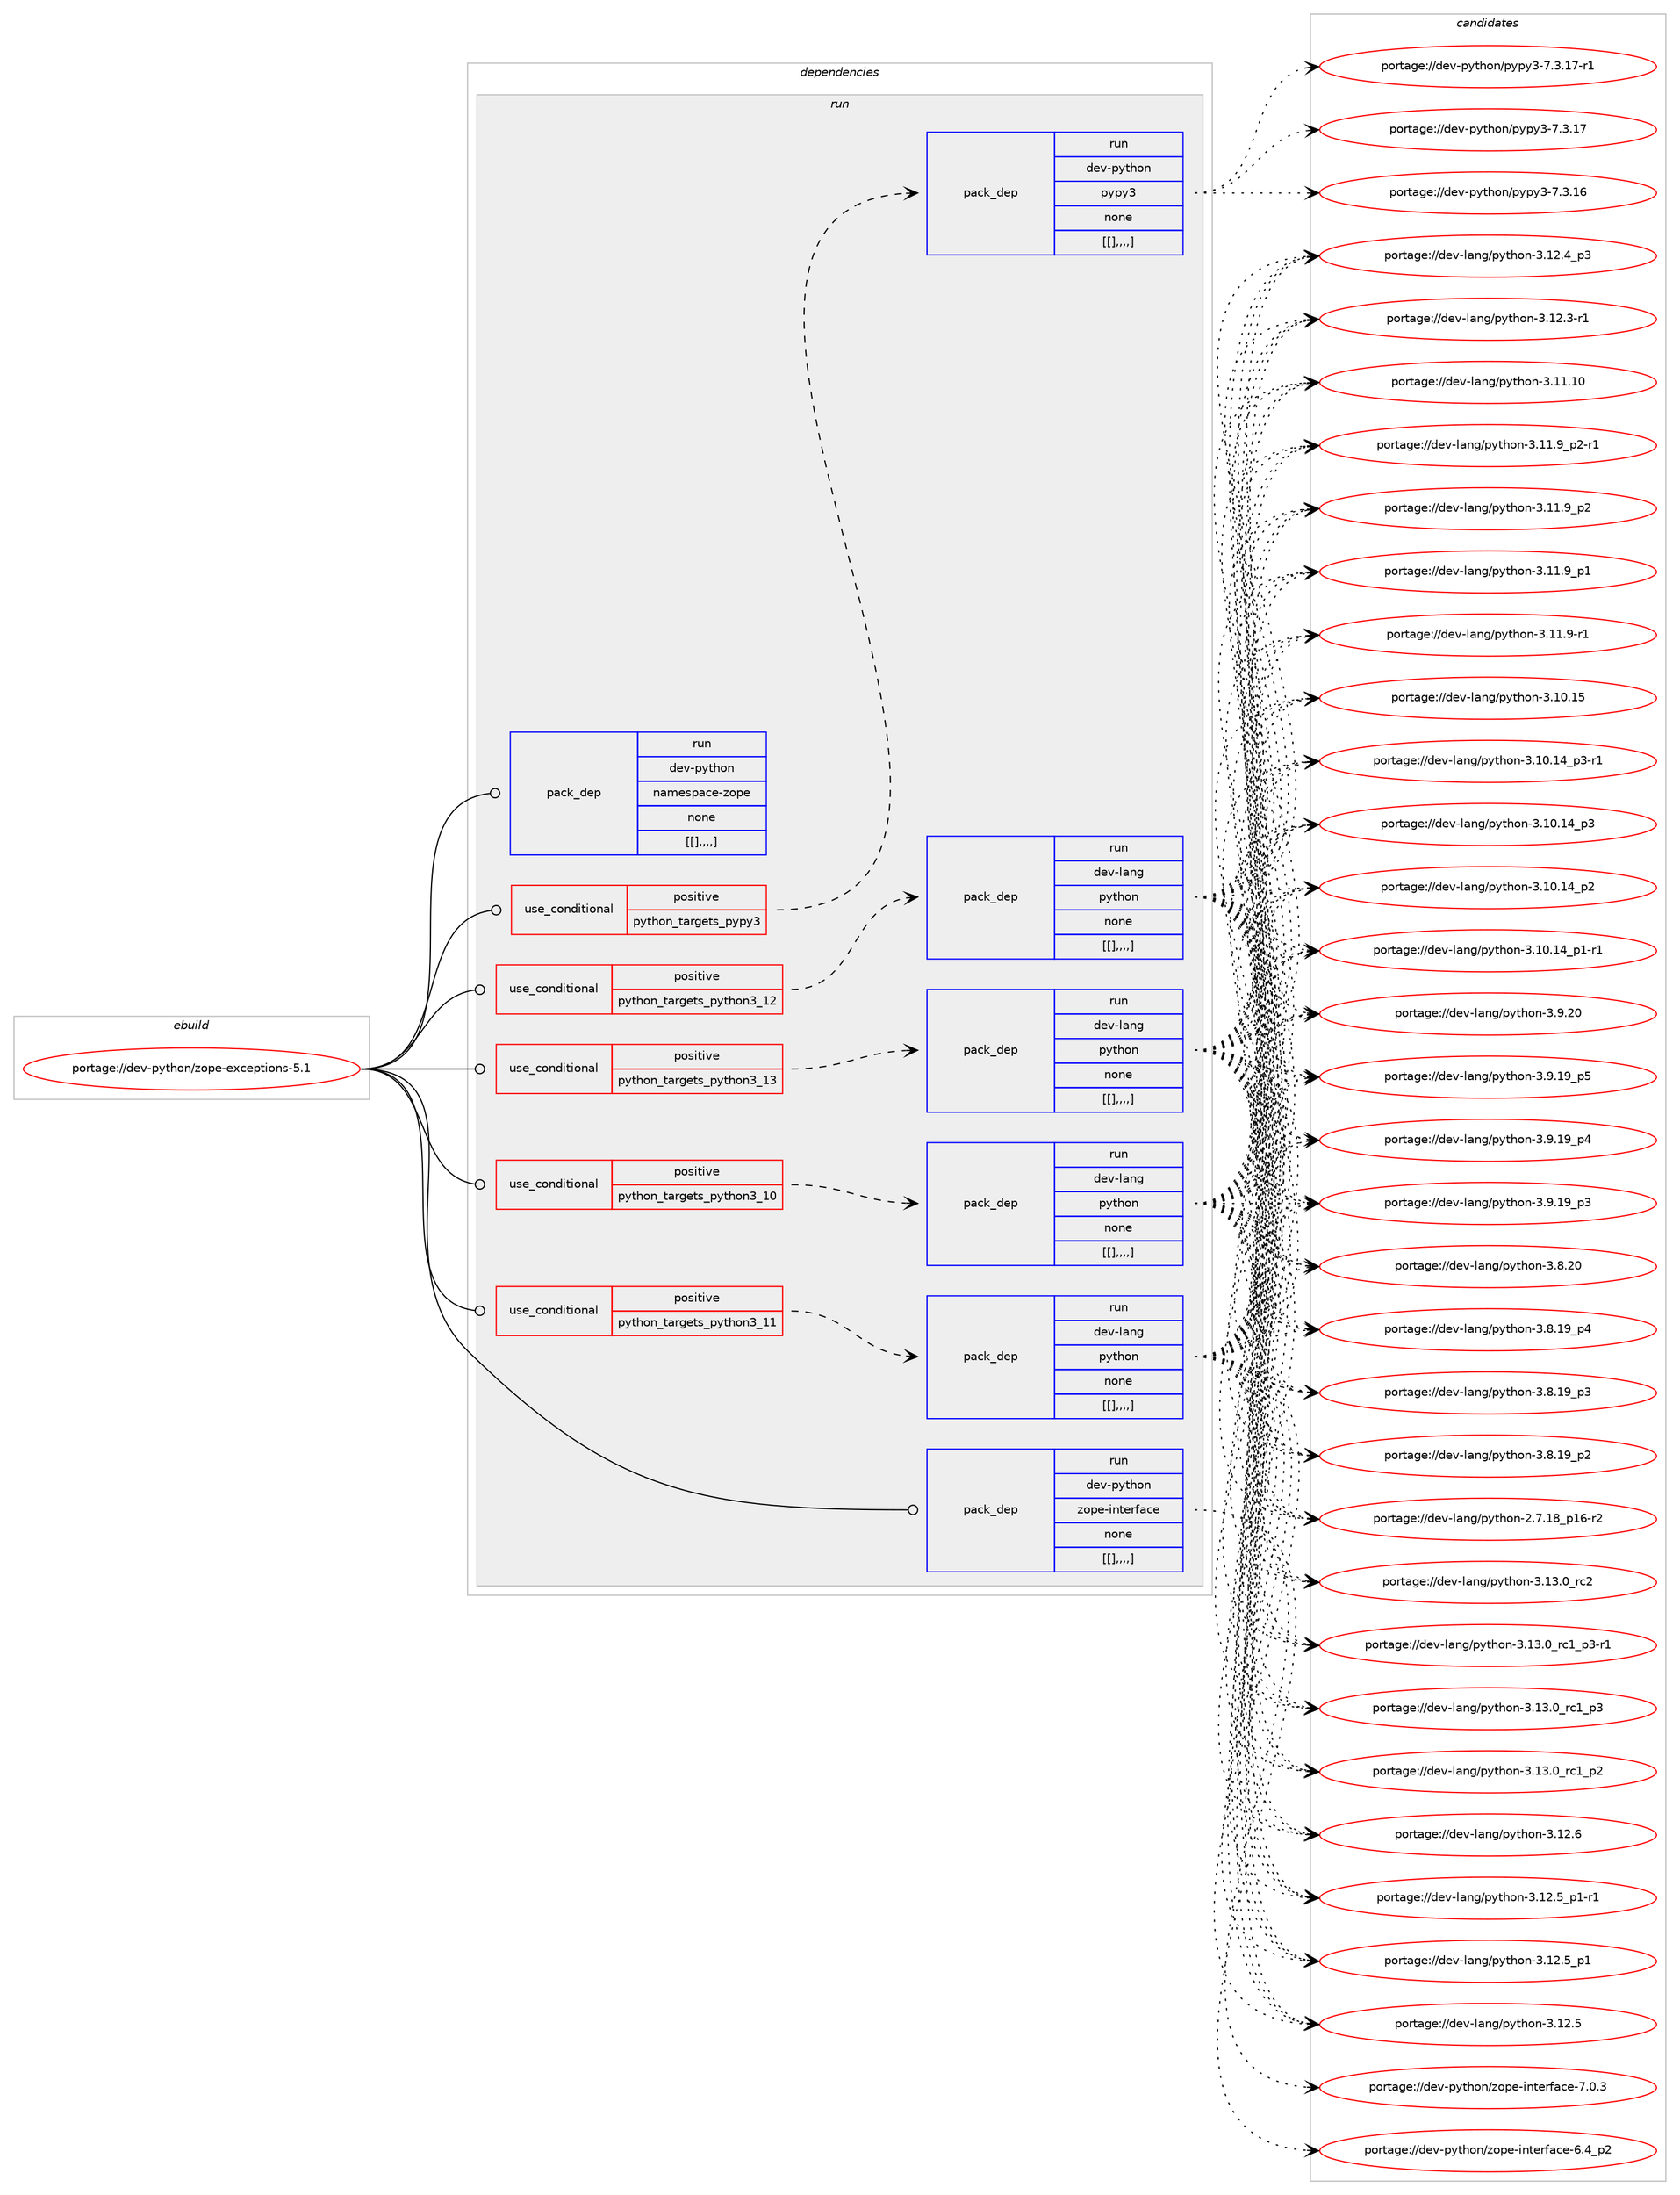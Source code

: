 digraph prolog {

# *************
# Graph options
# *************

newrank=true;
concentrate=true;
compound=true;
graph [rankdir=LR,fontname=Helvetica,fontsize=10,ranksep=1.5];#, ranksep=2.5, nodesep=0.2];
edge  [arrowhead=vee];
node  [fontname=Helvetica,fontsize=10];

# **********
# The ebuild
# **********

subgraph cluster_leftcol {
color=gray;
label=<<i>ebuild</i>>;
id [label="portage://dev-python/zope-exceptions-5.1", color=red, width=4, href="../dev-python/zope-exceptions-5.1.svg"];
}

# ****************
# The dependencies
# ****************

subgraph cluster_midcol {
color=gray;
label=<<i>dependencies</i>>;
subgraph cluster_compile {
fillcolor="#eeeeee";
style=filled;
label=<<i>compile</i>>;
}
subgraph cluster_compileandrun {
fillcolor="#eeeeee";
style=filled;
label=<<i>compile and run</i>>;
}
subgraph cluster_run {
fillcolor="#eeeeee";
style=filled;
label=<<i>run</i>>;
subgraph cond42623 {
dependency170533 [label=<<TABLE BORDER="0" CELLBORDER="1" CELLSPACING="0" CELLPADDING="4"><TR><TD ROWSPAN="3" CELLPADDING="10">use_conditional</TD></TR><TR><TD>positive</TD></TR><TR><TD>python_targets_pypy3</TD></TR></TABLE>>, shape=none, color=red];
subgraph pack126644 {
dependency170534 [label=<<TABLE BORDER="0" CELLBORDER="1" CELLSPACING="0" CELLPADDING="4" WIDTH="220"><TR><TD ROWSPAN="6" CELLPADDING="30">pack_dep</TD></TR><TR><TD WIDTH="110">run</TD></TR><TR><TD>dev-python</TD></TR><TR><TD>pypy3</TD></TR><TR><TD>none</TD></TR><TR><TD>[[],,,,]</TD></TR></TABLE>>, shape=none, color=blue];
}
dependency170533:e -> dependency170534:w [weight=20,style="dashed",arrowhead="vee"];
}
id:e -> dependency170533:w [weight=20,style="solid",arrowhead="odot"];
subgraph cond42624 {
dependency170535 [label=<<TABLE BORDER="0" CELLBORDER="1" CELLSPACING="0" CELLPADDING="4"><TR><TD ROWSPAN="3" CELLPADDING="10">use_conditional</TD></TR><TR><TD>positive</TD></TR><TR><TD>python_targets_python3_10</TD></TR></TABLE>>, shape=none, color=red];
subgraph pack126645 {
dependency170536 [label=<<TABLE BORDER="0" CELLBORDER="1" CELLSPACING="0" CELLPADDING="4" WIDTH="220"><TR><TD ROWSPAN="6" CELLPADDING="30">pack_dep</TD></TR><TR><TD WIDTH="110">run</TD></TR><TR><TD>dev-lang</TD></TR><TR><TD>python</TD></TR><TR><TD>none</TD></TR><TR><TD>[[],,,,]</TD></TR></TABLE>>, shape=none, color=blue];
}
dependency170535:e -> dependency170536:w [weight=20,style="dashed",arrowhead="vee"];
}
id:e -> dependency170535:w [weight=20,style="solid",arrowhead="odot"];
subgraph cond42625 {
dependency170537 [label=<<TABLE BORDER="0" CELLBORDER="1" CELLSPACING="0" CELLPADDING="4"><TR><TD ROWSPAN="3" CELLPADDING="10">use_conditional</TD></TR><TR><TD>positive</TD></TR><TR><TD>python_targets_python3_11</TD></TR></TABLE>>, shape=none, color=red];
subgraph pack126646 {
dependency170538 [label=<<TABLE BORDER="0" CELLBORDER="1" CELLSPACING="0" CELLPADDING="4" WIDTH="220"><TR><TD ROWSPAN="6" CELLPADDING="30">pack_dep</TD></TR><TR><TD WIDTH="110">run</TD></TR><TR><TD>dev-lang</TD></TR><TR><TD>python</TD></TR><TR><TD>none</TD></TR><TR><TD>[[],,,,]</TD></TR></TABLE>>, shape=none, color=blue];
}
dependency170537:e -> dependency170538:w [weight=20,style="dashed",arrowhead="vee"];
}
id:e -> dependency170537:w [weight=20,style="solid",arrowhead="odot"];
subgraph cond42626 {
dependency170539 [label=<<TABLE BORDER="0" CELLBORDER="1" CELLSPACING="0" CELLPADDING="4"><TR><TD ROWSPAN="3" CELLPADDING="10">use_conditional</TD></TR><TR><TD>positive</TD></TR><TR><TD>python_targets_python3_12</TD></TR></TABLE>>, shape=none, color=red];
subgraph pack126647 {
dependency170540 [label=<<TABLE BORDER="0" CELLBORDER="1" CELLSPACING="0" CELLPADDING="4" WIDTH="220"><TR><TD ROWSPAN="6" CELLPADDING="30">pack_dep</TD></TR><TR><TD WIDTH="110">run</TD></TR><TR><TD>dev-lang</TD></TR><TR><TD>python</TD></TR><TR><TD>none</TD></TR><TR><TD>[[],,,,]</TD></TR></TABLE>>, shape=none, color=blue];
}
dependency170539:e -> dependency170540:w [weight=20,style="dashed",arrowhead="vee"];
}
id:e -> dependency170539:w [weight=20,style="solid",arrowhead="odot"];
subgraph cond42627 {
dependency170541 [label=<<TABLE BORDER="0" CELLBORDER="1" CELLSPACING="0" CELLPADDING="4"><TR><TD ROWSPAN="3" CELLPADDING="10">use_conditional</TD></TR><TR><TD>positive</TD></TR><TR><TD>python_targets_python3_13</TD></TR></TABLE>>, shape=none, color=red];
subgraph pack126648 {
dependency170542 [label=<<TABLE BORDER="0" CELLBORDER="1" CELLSPACING="0" CELLPADDING="4" WIDTH="220"><TR><TD ROWSPAN="6" CELLPADDING="30">pack_dep</TD></TR><TR><TD WIDTH="110">run</TD></TR><TR><TD>dev-lang</TD></TR><TR><TD>python</TD></TR><TR><TD>none</TD></TR><TR><TD>[[],,,,]</TD></TR></TABLE>>, shape=none, color=blue];
}
dependency170541:e -> dependency170542:w [weight=20,style="dashed",arrowhead="vee"];
}
id:e -> dependency170541:w [weight=20,style="solid",arrowhead="odot"];
subgraph pack126649 {
dependency170543 [label=<<TABLE BORDER="0" CELLBORDER="1" CELLSPACING="0" CELLPADDING="4" WIDTH="220"><TR><TD ROWSPAN="6" CELLPADDING="30">pack_dep</TD></TR><TR><TD WIDTH="110">run</TD></TR><TR><TD>dev-python</TD></TR><TR><TD>zope-interface</TD></TR><TR><TD>none</TD></TR><TR><TD>[[],,,,]</TD></TR></TABLE>>, shape=none, color=blue];
}
id:e -> dependency170543:w [weight=20,style="solid",arrowhead="odot"];
subgraph pack126650 {
dependency170544 [label=<<TABLE BORDER="0" CELLBORDER="1" CELLSPACING="0" CELLPADDING="4" WIDTH="220"><TR><TD ROWSPAN="6" CELLPADDING="30">pack_dep</TD></TR><TR><TD WIDTH="110">run</TD></TR><TR><TD>dev-python</TD></TR><TR><TD>namespace-zope</TD></TR><TR><TD>none</TD></TR><TR><TD>[[],,,,]</TD></TR></TABLE>>, shape=none, color=blue];
}
id:e -> dependency170544:w [weight=20,style="solid",arrowhead="odot"];
}
}

# **************
# The candidates
# **************

subgraph cluster_choices {
rank=same;
color=gray;
label=<<i>candidates</i>>;

subgraph choice126644 {
color=black;
nodesep=1;
choice100101118451121211161041111104711212111212151455546514649554511449 [label="portage://dev-python/pypy3-7.3.17-r1", color=red, width=4,href="../dev-python/pypy3-7.3.17-r1.svg"];
choice10010111845112121116104111110471121211121215145554651464955 [label="portage://dev-python/pypy3-7.3.17", color=red, width=4,href="../dev-python/pypy3-7.3.17.svg"];
choice10010111845112121116104111110471121211121215145554651464954 [label="portage://dev-python/pypy3-7.3.16", color=red, width=4,href="../dev-python/pypy3-7.3.16.svg"];
dependency170534:e -> choice100101118451121211161041111104711212111212151455546514649554511449:w [style=dotted,weight="100"];
dependency170534:e -> choice10010111845112121116104111110471121211121215145554651464955:w [style=dotted,weight="100"];
dependency170534:e -> choice10010111845112121116104111110471121211121215145554651464954:w [style=dotted,weight="100"];
}
subgraph choice126645 {
color=black;
nodesep=1;
choice10010111845108971101034711212111610411111045514649514648951149950 [label="portage://dev-lang/python-3.13.0_rc2", color=red, width=4,href="../dev-lang/python-3.13.0_rc2.svg"];
choice1001011184510897110103471121211161041111104551464951464895114994995112514511449 [label="portage://dev-lang/python-3.13.0_rc1_p3-r1", color=red, width=4,href="../dev-lang/python-3.13.0_rc1_p3-r1.svg"];
choice100101118451089711010347112121116104111110455146495146489511499499511251 [label="portage://dev-lang/python-3.13.0_rc1_p3", color=red, width=4,href="../dev-lang/python-3.13.0_rc1_p3.svg"];
choice100101118451089711010347112121116104111110455146495146489511499499511250 [label="portage://dev-lang/python-3.13.0_rc1_p2", color=red, width=4,href="../dev-lang/python-3.13.0_rc1_p2.svg"];
choice10010111845108971101034711212111610411111045514649504654 [label="portage://dev-lang/python-3.12.6", color=red, width=4,href="../dev-lang/python-3.12.6.svg"];
choice1001011184510897110103471121211161041111104551464950465395112494511449 [label="portage://dev-lang/python-3.12.5_p1-r1", color=red, width=4,href="../dev-lang/python-3.12.5_p1-r1.svg"];
choice100101118451089711010347112121116104111110455146495046539511249 [label="portage://dev-lang/python-3.12.5_p1", color=red, width=4,href="../dev-lang/python-3.12.5_p1.svg"];
choice10010111845108971101034711212111610411111045514649504653 [label="portage://dev-lang/python-3.12.5", color=red, width=4,href="../dev-lang/python-3.12.5.svg"];
choice100101118451089711010347112121116104111110455146495046529511251 [label="portage://dev-lang/python-3.12.4_p3", color=red, width=4,href="../dev-lang/python-3.12.4_p3.svg"];
choice100101118451089711010347112121116104111110455146495046514511449 [label="portage://dev-lang/python-3.12.3-r1", color=red, width=4,href="../dev-lang/python-3.12.3-r1.svg"];
choice1001011184510897110103471121211161041111104551464949464948 [label="portage://dev-lang/python-3.11.10", color=red, width=4,href="../dev-lang/python-3.11.10.svg"];
choice1001011184510897110103471121211161041111104551464949465795112504511449 [label="portage://dev-lang/python-3.11.9_p2-r1", color=red, width=4,href="../dev-lang/python-3.11.9_p2-r1.svg"];
choice100101118451089711010347112121116104111110455146494946579511250 [label="portage://dev-lang/python-3.11.9_p2", color=red, width=4,href="../dev-lang/python-3.11.9_p2.svg"];
choice100101118451089711010347112121116104111110455146494946579511249 [label="portage://dev-lang/python-3.11.9_p1", color=red, width=4,href="../dev-lang/python-3.11.9_p1.svg"];
choice100101118451089711010347112121116104111110455146494946574511449 [label="portage://dev-lang/python-3.11.9-r1", color=red, width=4,href="../dev-lang/python-3.11.9-r1.svg"];
choice1001011184510897110103471121211161041111104551464948464953 [label="portage://dev-lang/python-3.10.15", color=red, width=4,href="../dev-lang/python-3.10.15.svg"];
choice100101118451089711010347112121116104111110455146494846495295112514511449 [label="portage://dev-lang/python-3.10.14_p3-r1", color=red, width=4,href="../dev-lang/python-3.10.14_p3-r1.svg"];
choice10010111845108971101034711212111610411111045514649484649529511251 [label="portage://dev-lang/python-3.10.14_p3", color=red, width=4,href="../dev-lang/python-3.10.14_p3.svg"];
choice10010111845108971101034711212111610411111045514649484649529511250 [label="portage://dev-lang/python-3.10.14_p2", color=red, width=4,href="../dev-lang/python-3.10.14_p2.svg"];
choice100101118451089711010347112121116104111110455146494846495295112494511449 [label="portage://dev-lang/python-3.10.14_p1-r1", color=red, width=4,href="../dev-lang/python-3.10.14_p1-r1.svg"];
choice10010111845108971101034711212111610411111045514657465048 [label="portage://dev-lang/python-3.9.20", color=red, width=4,href="../dev-lang/python-3.9.20.svg"];
choice100101118451089711010347112121116104111110455146574649579511253 [label="portage://dev-lang/python-3.9.19_p5", color=red, width=4,href="../dev-lang/python-3.9.19_p5.svg"];
choice100101118451089711010347112121116104111110455146574649579511252 [label="portage://dev-lang/python-3.9.19_p4", color=red, width=4,href="../dev-lang/python-3.9.19_p4.svg"];
choice100101118451089711010347112121116104111110455146574649579511251 [label="portage://dev-lang/python-3.9.19_p3", color=red, width=4,href="../dev-lang/python-3.9.19_p3.svg"];
choice10010111845108971101034711212111610411111045514656465048 [label="portage://dev-lang/python-3.8.20", color=red, width=4,href="../dev-lang/python-3.8.20.svg"];
choice100101118451089711010347112121116104111110455146564649579511252 [label="portage://dev-lang/python-3.8.19_p4", color=red, width=4,href="../dev-lang/python-3.8.19_p4.svg"];
choice100101118451089711010347112121116104111110455146564649579511251 [label="portage://dev-lang/python-3.8.19_p3", color=red, width=4,href="../dev-lang/python-3.8.19_p3.svg"];
choice100101118451089711010347112121116104111110455146564649579511250 [label="portage://dev-lang/python-3.8.19_p2", color=red, width=4,href="../dev-lang/python-3.8.19_p2.svg"];
choice100101118451089711010347112121116104111110455046554649569511249544511450 [label="portage://dev-lang/python-2.7.18_p16-r2", color=red, width=4,href="../dev-lang/python-2.7.18_p16-r2.svg"];
dependency170536:e -> choice10010111845108971101034711212111610411111045514649514648951149950:w [style=dotted,weight="100"];
dependency170536:e -> choice1001011184510897110103471121211161041111104551464951464895114994995112514511449:w [style=dotted,weight="100"];
dependency170536:e -> choice100101118451089711010347112121116104111110455146495146489511499499511251:w [style=dotted,weight="100"];
dependency170536:e -> choice100101118451089711010347112121116104111110455146495146489511499499511250:w [style=dotted,weight="100"];
dependency170536:e -> choice10010111845108971101034711212111610411111045514649504654:w [style=dotted,weight="100"];
dependency170536:e -> choice1001011184510897110103471121211161041111104551464950465395112494511449:w [style=dotted,weight="100"];
dependency170536:e -> choice100101118451089711010347112121116104111110455146495046539511249:w [style=dotted,weight="100"];
dependency170536:e -> choice10010111845108971101034711212111610411111045514649504653:w [style=dotted,weight="100"];
dependency170536:e -> choice100101118451089711010347112121116104111110455146495046529511251:w [style=dotted,weight="100"];
dependency170536:e -> choice100101118451089711010347112121116104111110455146495046514511449:w [style=dotted,weight="100"];
dependency170536:e -> choice1001011184510897110103471121211161041111104551464949464948:w [style=dotted,weight="100"];
dependency170536:e -> choice1001011184510897110103471121211161041111104551464949465795112504511449:w [style=dotted,weight="100"];
dependency170536:e -> choice100101118451089711010347112121116104111110455146494946579511250:w [style=dotted,weight="100"];
dependency170536:e -> choice100101118451089711010347112121116104111110455146494946579511249:w [style=dotted,weight="100"];
dependency170536:e -> choice100101118451089711010347112121116104111110455146494946574511449:w [style=dotted,weight="100"];
dependency170536:e -> choice1001011184510897110103471121211161041111104551464948464953:w [style=dotted,weight="100"];
dependency170536:e -> choice100101118451089711010347112121116104111110455146494846495295112514511449:w [style=dotted,weight="100"];
dependency170536:e -> choice10010111845108971101034711212111610411111045514649484649529511251:w [style=dotted,weight="100"];
dependency170536:e -> choice10010111845108971101034711212111610411111045514649484649529511250:w [style=dotted,weight="100"];
dependency170536:e -> choice100101118451089711010347112121116104111110455146494846495295112494511449:w [style=dotted,weight="100"];
dependency170536:e -> choice10010111845108971101034711212111610411111045514657465048:w [style=dotted,weight="100"];
dependency170536:e -> choice100101118451089711010347112121116104111110455146574649579511253:w [style=dotted,weight="100"];
dependency170536:e -> choice100101118451089711010347112121116104111110455146574649579511252:w [style=dotted,weight="100"];
dependency170536:e -> choice100101118451089711010347112121116104111110455146574649579511251:w [style=dotted,weight="100"];
dependency170536:e -> choice10010111845108971101034711212111610411111045514656465048:w [style=dotted,weight="100"];
dependency170536:e -> choice100101118451089711010347112121116104111110455146564649579511252:w [style=dotted,weight="100"];
dependency170536:e -> choice100101118451089711010347112121116104111110455146564649579511251:w [style=dotted,weight="100"];
dependency170536:e -> choice100101118451089711010347112121116104111110455146564649579511250:w [style=dotted,weight="100"];
dependency170536:e -> choice100101118451089711010347112121116104111110455046554649569511249544511450:w [style=dotted,weight="100"];
}
subgraph choice126646 {
color=black;
nodesep=1;
choice10010111845108971101034711212111610411111045514649514648951149950 [label="portage://dev-lang/python-3.13.0_rc2", color=red, width=4,href="../dev-lang/python-3.13.0_rc2.svg"];
choice1001011184510897110103471121211161041111104551464951464895114994995112514511449 [label="portage://dev-lang/python-3.13.0_rc1_p3-r1", color=red, width=4,href="../dev-lang/python-3.13.0_rc1_p3-r1.svg"];
choice100101118451089711010347112121116104111110455146495146489511499499511251 [label="portage://dev-lang/python-3.13.0_rc1_p3", color=red, width=4,href="../dev-lang/python-3.13.0_rc1_p3.svg"];
choice100101118451089711010347112121116104111110455146495146489511499499511250 [label="portage://dev-lang/python-3.13.0_rc1_p2", color=red, width=4,href="../dev-lang/python-3.13.0_rc1_p2.svg"];
choice10010111845108971101034711212111610411111045514649504654 [label="portage://dev-lang/python-3.12.6", color=red, width=4,href="../dev-lang/python-3.12.6.svg"];
choice1001011184510897110103471121211161041111104551464950465395112494511449 [label="portage://dev-lang/python-3.12.5_p1-r1", color=red, width=4,href="../dev-lang/python-3.12.5_p1-r1.svg"];
choice100101118451089711010347112121116104111110455146495046539511249 [label="portage://dev-lang/python-3.12.5_p1", color=red, width=4,href="../dev-lang/python-3.12.5_p1.svg"];
choice10010111845108971101034711212111610411111045514649504653 [label="portage://dev-lang/python-3.12.5", color=red, width=4,href="../dev-lang/python-3.12.5.svg"];
choice100101118451089711010347112121116104111110455146495046529511251 [label="portage://dev-lang/python-3.12.4_p3", color=red, width=4,href="../dev-lang/python-3.12.4_p3.svg"];
choice100101118451089711010347112121116104111110455146495046514511449 [label="portage://dev-lang/python-3.12.3-r1", color=red, width=4,href="../dev-lang/python-3.12.3-r1.svg"];
choice1001011184510897110103471121211161041111104551464949464948 [label="portage://dev-lang/python-3.11.10", color=red, width=4,href="../dev-lang/python-3.11.10.svg"];
choice1001011184510897110103471121211161041111104551464949465795112504511449 [label="portage://dev-lang/python-3.11.9_p2-r1", color=red, width=4,href="../dev-lang/python-3.11.9_p2-r1.svg"];
choice100101118451089711010347112121116104111110455146494946579511250 [label="portage://dev-lang/python-3.11.9_p2", color=red, width=4,href="../dev-lang/python-3.11.9_p2.svg"];
choice100101118451089711010347112121116104111110455146494946579511249 [label="portage://dev-lang/python-3.11.9_p1", color=red, width=4,href="../dev-lang/python-3.11.9_p1.svg"];
choice100101118451089711010347112121116104111110455146494946574511449 [label="portage://dev-lang/python-3.11.9-r1", color=red, width=4,href="../dev-lang/python-3.11.9-r1.svg"];
choice1001011184510897110103471121211161041111104551464948464953 [label="portage://dev-lang/python-3.10.15", color=red, width=4,href="../dev-lang/python-3.10.15.svg"];
choice100101118451089711010347112121116104111110455146494846495295112514511449 [label="portage://dev-lang/python-3.10.14_p3-r1", color=red, width=4,href="../dev-lang/python-3.10.14_p3-r1.svg"];
choice10010111845108971101034711212111610411111045514649484649529511251 [label="portage://dev-lang/python-3.10.14_p3", color=red, width=4,href="../dev-lang/python-3.10.14_p3.svg"];
choice10010111845108971101034711212111610411111045514649484649529511250 [label="portage://dev-lang/python-3.10.14_p2", color=red, width=4,href="../dev-lang/python-3.10.14_p2.svg"];
choice100101118451089711010347112121116104111110455146494846495295112494511449 [label="portage://dev-lang/python-3.10.14_p1-r1", color=red, width=4,href="../dev-lang/python-3.10.14_p1-r1.svg"];
choice10010111845108971101034711212111610411111045514657465048 [label="portage://dev-lang/python-3.9.20", color=red, width=4,href="../dev-lang/python-3.9.20.svg"];
choice100101118451089711010347112121116104111110455146574649579511253 [label="portage://dev-lang/python-3.9.19_p5", color=red, width=4,href="../dev-lang/python-3.9.19_p5.svg"];
choice100101118451089711010347112121116104111110455146574649579511252 [label="portage://dev-lang/python-3.9.19_p4", color=red, width=4,href="../dev-lang/python-3.9.19_p4.svg"];
choice100101118451089711010347112121116104111110455146574649579511251 [label="portage://dev-lang/python-3.9.19_p3", color=red, width=4,href="../dev-lang/python-3.9.19_p3.svg"];
choice10010111845108971101034711212111610411111045514656465048 [label="portage://dev-lang/python-3.8.20", color=red, width=4,href="../dev-lang/python-3.8.20.svg"];
choice100101118451089711010347112121116104111110455146564649579511252 [label="portage://dev-lang/python-3.8.19_p4", color=red, width=4,href="../dev-lang/python-3.8.19_p4.svg"];
choice100101118451089711010347112121116104111110455146564649579511251 [label="portage://dev-lang/python-3.8.19_p3", color=red, width=4,href="../dev-lang/python-3.8.19_p3.svg"];
choice100101118451089711010347112121116104111110455146564649579511250 [label="portage://dev-lang/python-3.8.19_p2", color=red, width=4,href="../dev-lang/python-3.8.19_p2.svg"];
choice100101118451089711010347112121116104111110455046554649569511249544511450 [label="portage://dev-lang/python-2.7.18_p16-r2", color=red, width=4,href="../dev-lang/python-2.7.18_p16-r2.svg"];
dependency170538:e -> choice10010111845108971101034711212111610411111045514649514648951149950:w [style=dotted,weight="100"];
dependency170538:e -> choice1001011184510897110103471121211161041111104551464951464895114994995112514511449:w [style=dotted,weight="100"];
dependency170538:e -> choice100101118451089711010347112121116104111110455146495146489511499499511251:w [style=dotted,weight="100"];
dependency170538:e -> choice100101118451089711010347112121116104111110455146495146489511499499511250:w [style=dotted,weight="100"];
dependency170538:e -> choice10010111845108971101034711212111610411111045514649504654:w [style=dotted,weight="100"];
dependency170538:e -> choice1001011184510897110103471121211161041111104551464950465395112494511449:w [style=dotted,weight="100"];
dependency170538:e -> choice100101118451089711010347112121116104111110455146495046539511249:w [style=dotted,weight="100"];
dependency170538:e -> choice10010111845108971101034711212111610411111045514649504653:w [style=dotted,weight="100"];
dependency170538:e -> choice100101118451089711010347112121116104111110455146495046529511251:w [style=dotted,weight="100"];
dependency170538:e -> choice100101118451089711010347112121116104111110455146495046514511449:w [style=dotted,weight="100"];
dependency170538:e -> choice1001011184510897110103471121211161041111104551464949464948:w [style=dotted,weight="100"];
dependency170538:e -> choice1001011184510897110103471121211161041111104551464949465795112504511449:w [style=dotted,weight="100"];
dependency170538:e -> choice100101118451089711010347112121116104111110455146494946579511250:w [style=dotted,weight="100"];
dependency170538:e -> choice100101118451089711010347112121116104111110455146494946579511249:w [style=dotted,weight="100"];
dependency170538:e -> choice100101118451089711010347112121116104111110455146494946574511449:w [style=dotted,weight="100"];
dependency170538:e -> choice1001011184510897110103471121211161041111104551464948464953:w [style=dotted,weight="100"];
dependency170538:e -> choice100101118451089711010347112121116104111110455146494846495295112514511449:w [style=dotted,weight="100"];
dependency170538:e -> choice10010111845108971101034711212111610411111045514649484649529511251:w [style=dotted,weight="100"];
dependency170538:e -> choice10010111845108971101034711212111610411111045514649484649529511250:w [style=dotted,weight="100"];
dependency170538:e -> choice100101118451089711010347112121116104111110455146494846495295112494511449:w [style=dotted,weight="100"];
dependency170538:e -> choice10010111845108971101034711212111610411111045514657465048:w [style=dotted,weight="100"];
dependency170538:e -> choice100101118451089711010347112121116104111110455146574649579511253:w [style=dotted,weight="100"];
dependency170538:e -> choice100101118451089711010347112121116104111110455146574649579511252:w [style=dotted,weight="100"];
dependency170538:e -> choice100101118451089711010347112121116104111110455146574649579511251:w [style=dotted,weight="100"];
dependency170538:e -> choice10010111845108971101034711212111610411111045514656465048:w [style=dotted,weight="100"];
dependency170538:e -> choice100101118451089711010347112121116104111110455146564649579511252:w [style=dotted,weight="100"];
dependency170538:e -> choice100101118451089711010347112121116104111110455146564649579511251:w [style=dotted,weight="100"];
dependency170538:e -> choice100101118451089711010347112121116104111110455146564649579511250:w [style=dotted,weight="100"];
dependency170538:e -> choice100101118451089711010347112121116104111110455046554649569511249544511450:w [style=dotted,weight="100"];
}
subgraph choice126647 {
color=black;
nodesep=1;
choice10010111845108971101034711212111610411111045514649514648951149950 [label="portage://dev-lang/python-3.13.0_rc2", color=red, width=4,href="../dev-lang/python-3.13.0_rc2.svg"];
choice1001011184510897110103471121211161041111104551464951464895114994995112514511449 [label="portage://dev-lang/python-3.13.0_rc1_p3-r1", color=red, width=4,href="../dev-lang/python-3.13.0_rc1_p3-r1.svg"];
choice100101118451089711010347112121116104111110455146495146489511499499511251 [label="portage://dev-lang/python-3.13.0_rc1_p3", color=red, width=4,href="../dev-lang/python-3.13.0_rc1_p3.svg"];
choice100101118451089711010347112121116104111110455146495146489511499499511250 [label="portage://dev-lang/python-3.13.0_rc1_p2", color=red, width=4,href="../dev-lang/python-3.13.0_rc1_p2.svg"];
choice10010111845108971101034711212111610411111045514649504654 [label="portage://dev-lang/python-3.12.6", color=red, width=4,href="../dev-lang/python-3.12.6.svg"];
choice1001011184510897110103471121211161041111104551464950465395112494511449 [label="portage://dev-lang/python-3.12.5_p1-r1", color=red, width=4,href="../dev-lang/python-3.12.5_p1-r1.svg"];
choice100101118451089711010347112121116104111110455146495046539511249 [label="portage://dev-lang/python-3.12.5_p1", color=red, width=4,href="../dev-lang/python-3.12.5_p1.svg"];
choice10010111845108971101034711212111610411111045514649504653 [label="portage://dev-lang/python-3.12.5", color=red, width=4,href="../dev-lang/python-3.12.5.svg"];
choice100101118451089711010347112121116104111110455146495046529511251 [label="portage://dev-lang/python-3.12.4_p3", color=red, width=4,href="../dev-lang/python-3.12.4_p3.svg"];
choice100101118451089711010347112121116104111110455146495046514511449 [label="portage://dev-lang/python-3.12.3-r1", color=red, width=4,href="../dev-lang/python-3.12.3-r1.svg"];
choice1001011184510897110103471121211161041111104551464949464948 [label="portage://dev-lang/python-3.11.10", color=red, width=4,href="../dev-lang/python-3.11.10.svg"];
choice1001011184510897110103471121211161041111104551464949465795112504511449 [label="portage://dev-lang/python-3.11.9_p2-r1", color=red, width=4,href="../dev-lang/python-3.11.9_p2-r1.svg"];
choice100101118451089711010347112121116104111110455146494946579511250 [label="portage://dev-lang/python-3.11.9_p2", color=red, width=4,href="../dev-lang/python-3.11.9_p2.svg"];
choice100101118451089711010347112121116104111110455146494946579511249 [label="portage://dev-lang/python-3.11.9_p1", color=red, width=4,href="../dev-lang/python-3.11.9_p1.svg"];
choice100101118451089711010347112121116104111110455146494946574511449 [label="portage://dev-lang/python-3.11.9-r1", color=red, width=4,href="../dev-lang/python-3.11.9-r1.svg"];
choice1001011184510897110103471121211161041111104551464948464953 [label="portage://dev-lang/python-3.10.15", color=red, width=4,href="../dev-lang/python-3.10.15.svg"];
choice100101118451089711010347112121116104111110455146494846495295112514511449 [label="portage://dev-lang/python-3.10.14_p3-r1", color=red, width=4,href="../dev-lang/python-3.10.14_p3-r1.svg"];
choice10010111845108971101034711212111610411111045514649484649529511251 [label="portage://dev-lang/python-3.10.14_p3", color=red, width=4,href="../dev-lang/python-3.10.14_p3.svg"];
choice10010111845108971101034711212111610411111045514649484649529511250 [label="portage://dev-lang/python-3.10.14_p2", color=red, width=4,href="../dev-lang/python-3.10.14_p2.svg"];
choice100101118451089711010347112121116104111110455146494846495295112494511449 [label="portage://dev-lang/python-3.10.14_p1-r1", color=red, width=4,href="../dev-lang/python-3.10.14_p1-r1.svg"];
choice10010111845108971101034711212111610411111045514657465048 [label="portage://dev-lang/python-3.9.20", color=red, width=4,href="../dev-lang/python-3.9.20.svg"];
choice100101118451089711010347112121116104111110455146574649579511253 [label="portage://dev-lang/python-3.9.19_p5", color=red, width=4,href="../dev-lang/python-3.9.19_p5.svg"];
choice100101118451089711010347112121116104111110455146574649579511252 [label="portage://dev-lang/python-3.9.19_p4", color=red, width=4,href="../dev-lang/python-3.9.19_p4.svg"];
choice100101118451089711010347112121116104111110455146574649579511251 [label="portage://dev-lang/python-3.9.19_p3", color=red, width=4,href="../dev-lang/python-3.9.19_p3.svg"];
choice10010111845108971101034711212111610411111045514656465048 [label="portage://dev-lang/python-3.8.20", color=red, width=4,href="../dev-lang/python-3.8.20.svg"];
choice100101118451089711010347112121116104111110455146564649579511252 [label="portage://dev-lang/python-3.8.19_p4", color=red, width=4,href="../dev-lang/python-3.8.19_p4.svg"];
choice100101118451089711010347112121116104111110455146564649579511251 [label="portage://dev-lang/python-3.8.19_p3", color=red, width=4,href="../dev-lang/python-3.8.19_p3.svg"];
choice100101118451089711010347112121116104111110455146564649579511250 [label="portage://dev-lang/python-3.8.19_p2", color=red, width=4,href="../dev-lang/python-3.8.19_p2.svg"];
choice100101118451089711010347112121116104111110455046554649569511249544511450 [label="portage://dev-lang/python-2.7.18_p16-r2", color=red, width=4,href="../dev-lang/python-2.7.18_p16-r2.svg"];
dependency170540:e -> choice10010111845108971101034711212111610411111045514649514648951149950:w [style=dotted,weight="100"];
dependency170540:e -> choice1001011184510897110103471121211161041111104551464951464895114994995112514511449:w [style=dotted,weight="100"];
dependency170540:e -> choice100101118451089711010347112121116104111110455146495146489511499499511251:w [style=dotted,weight="100"];
dependency170540:e -> choice100101118451089711010347112121116104111110455146495146489511499499511250:w [style=dotted,weight="100"];
dependency170540:e -> choice10010111845108971101034711212111610411111045514649504654:w [style=dotted,weight="100"];
dependency170540:e -> choice1001011184510897110103471121211161041111104551464950465395112494511449:w [style=dotted,weight="100"];
dependency170540:e -> choice100101118451089711010347112121116104111110455146495046539511249:w [style=dotted,weight="100"];
dependency170540:e -> choice10010111845108971101034711212111610411111045514649504653:w [style=dotted,weight="100"];
dependency170540:e -> choice100101118451089711010347112121116104111110455146495046529511251:w [style=dotted,weight="100"];
dependency170540:e -> choice100101118451089711010347112121116104111110455146495046514511449:w [style=dotted,weight="100"];
dependency170540:e -> choice1001011184510897110103471121211161041111104551464949464948:w [style=dotted,weight="100"];
dependency170540:e -> choice1001011184510897110103471121211161041111104551464949465795112504511449:w [style=dotted,weight="100"];
dependency170540:e -> choice100101118451089711010347112121116104111110455146494946579511250:w [style=dotted,weight="100"];
dependency170540:e -> choice100101118451089711010347112121116104111110455146494946579511249:w [style=dotted,weight="100"];
dependency170540:e -> choice100101118451089711010347112121116104111110455146494946574511449:w [style=dotted,weight="100"];
dependency170540:e -> choice1001011184510897110103471121211161041111104551464948464953:w [style=dotted,weight="100"];
dependency170540:e -> choice100101118451089711010347112121116104111110455146494846495295112514511449:w [style=dotted,weight="100"];
dependency170540:e -> choice10010111845108971101034711212111610411111045514649484649529511251:w [style=dotted,weight="100"];
dependency170540:e -> choice10010111845108971101034711212111610411111045514649484649529511250:w [style=dotted,weight="100"];
dependency170540:e -> choice100101118451089711010347112121116104111110455146494846495295112494511449:w [style=dotted,weight="100"];
dependency170540:e -> choice10010111845108971101034711212111610411111045514657465048:w [style=dotted,weight="100"];
dependency170540:e -> choice100101118451089711010347112121116104111110455146574649579511253:w [style=dotted,weight="100"];
dependency170540:e -> choice100101118451089711010347112121116104111110455146574649579511252:w [style=dotted,weight="100"];
dependency170540:e -> choice100101118451089711010347112121116104111110455146574649579511251:w [style=dotted,weight="100"];
dependency170540:e -> choice10010111845108971101034711212111610411111045514656465048:w [style=dotted,weight="100"];
dependency170540:e -> choice100101118451089711010347112121116104111110455146564649579511252:w [style=dotted,weight="100"];
dependency170540:e -> choice100101118451089711010347112121116104111110455146564649579511251:w [style=dotted,weight="100"];
dependency170540:e -> choice100101118451089711010347112121116104111110455146564649579511250:w [style=dotted,weight="100"];
dependency170540:e -> choice100101118451089711010347112121116104111110455046554649569511249544511450:w [style=dotted,weight="100"];
}
subgraph choice126648 {
color=black;
nodesep=1;
choice10010111845108971101034711212111610411111045514649514648951149950 [label="portage://dev-lang/python-3.13.0_rc2", color=red, width=4,href="../dev-lang/python-3.13.0_rc2.svg"];
choice1001011184510897110103471121211161041111104551464951464895114994995112514511449 [label="portage://dev-lang/python-3.13.0_rc1_p3-r1", color=red, width=4,href="../dev-lang/python-3.13.0_rc1_p3-r1.svg"];
choice100101118451089711010347112121116104111110455146495146489511499499511251 [label="portage://dev-lang/python-3.13.0_rc1_p3", color=red, width=4,href="../dev-lang/python-3.13.0_rc1_p3.svg"];
choice100101118451089711010347112121116104111110455146495146489511499499511250 [label="portage://dev-lang/python-3.13.0_rc1_p2", color=red, width=4,href="../dev-lang/python-3.13.0_rc1_p2.svg"];
choice10010111845108971101034711212111610411111045514649504654 [label="portage://dev-lang/python-3.12.6", color=red, width=4,href="../dev-lang/python-3.12.6.svg"];
choice1001011184510897110103471121211161041111104551464950465395112494511449 [label="portage://dev-lang/python-3.12.5_p1-r1", color=red, width=4,href="../dev-lang/python-3.12.5_p1-r1.svg"];
choice100101118451089711010347112121116104111110455146495046539511249 [label="portage://dev-lang/python-3.12.5_p1", color=red, width=4,href="../dev-lang/python-3.12.5_p1.svg"];
choice10010111845108971101034711212111610411111045514649504653 [label="portage://dev-lang/python-3.12.5", color=red, width=4,href="../dev-lang/python-3.12.5.svg"];
choice100101118451089711010347112121116104111110455146495046529511251 [label="portage://dev-lang/python-3.12.4_p3", color=red, width=4,href="../dev-lang/python-3.12.4_p3.svg"];
choice100101118451089711010347112121116104111110455146495046514511449 [label="portage://dev-lang/python-3.12.3-r1", color=red, width=4,href="../dev-lang/python-3.12.3-r1.svg"];
choice1001011184510897110103471121211161041111104551464949464948 [label="portage://dev-lang/python-3.11.10", color=red, width=4,href="../dev-lang/python-3.11.10.svg"];
choice1001011184510897110103471121211161041111104551464949465795112504511449 [label="portage://dev-lang/python-3.11.9_p2-r1", color=red, width=4,href="../dev-lang/python-3.11.9_p2-r1.svg"];
choice100101118451089711010347112121116104111110455146494946579511250 [label="portage://dev-lang/python-3.11.9_p2", color=red, width=4,href="../dev-lang/python-3.11.9_p2.svg"];
choice100101118451089711010347112121116104111110455146494946579511249 [label="portage://dev-lang/python-3.11.9_p1", color=red, width=4,href="../dev-lang/python-3.11.9_p1.svg"];
choice100101118451089711010347112121116104111110455146494946574511449 [label="portage://dev-lang/python-3.11.9-r1", color=red, width=4,href="../dev-lang/python-3.11.9-r1.svg"];
choice1001011184510897110103471121211161041111104551464948464953 [label="portage://dev-lang/python-3.10.15", color=red, width=4,href="../dev-lang/python-3.10.15.svg"];
choice100101118451089711010347112121116104111110455146494846495295112514511449 [label="portage://dev-lang/python-3.10.14_p3-r1", color=red, width=4,href="../dev-lang/python-3.10.14_p3-r1.svg"];
choice10010111845108971101034711212111610411111045514649484649529511251 [label="portage://dev-lang/python-3.10.14_p3", color=red, width=4,href="../dev-lang/python-3.10.14_p3.svg"];
choice10010111845108971101034711212111610411111045514649484649529511250 [label="portage://dev-lang/python-3.10.14_p2", color=red, width=4,href="../dev-lang/python-3.10.14_p2.svg"];
choice100101118451089711010347112121116104111110455146494846495295112494511449 [label="portage://dev-lang/python-3.10.14_p1-r1", color=red, width=4,href="../dev-lang/python-3.10.14_p1-r1.svg"];
choice10010111845108971101034711212111610411111045514657465048 [label="portage://dev-lang/python-3.9.20", color=red, width=4,href="../dev-lang/python-3.9.20.svg"];
choice100101118451089711010347112121116104111110455146574649579511253 [label="portage://dev-lang/python-3.9.19_p5", color=red, width=4,href="../dev-lang/python-3.9.19_p5.svg"];
choice100101118451089711010347112121116104111110455146574649579511252 [label="portage://dev-lang/python-3.9.19_p4", color=red, width=4,href="../dev-lang/python-3.9.19_p4.svg"];
choice100101118451089711010347112121116104111110455146574649579511251 [label="portage://dev-lang/python-3.9.19_p3", color=red, width=4,href="../dev-lang/python-3.9.19_p3.svg"];
choice10010111845108971101034711212111610411111045514656465048 [label="portage://dev-lang/python-3.8.20", color=red, width=4,href="../dev-lang/python-3.8.20.svg"];
choice100101118451089711010347112121116104111110455146564649579511252 [label="portage://dev-lang/python-3.8.19_p4", color=red, width=4,href="../dev-lang/python-3.8.19_p4.svg"];
choice100101118451089711010347112121116104111110455146564649579511251 [label="portage://dev-lang/python-3.8.19_p3", color=red, width=4,href="../dev-lang/python-3.8.19_p3.svg"];
choice100101118451089711010347112121116104111110455146564649579511250 [label="portage://dev-lang/python-3.8.19_p2", color=red, width=4,href="../dev-lang/python-3.8.19_p2.svg"];
choice100101118451089711010347112121116104111110455046554649569511249544511450 [label="portage://dev-lang/python-2.7.18_p16-r2", color=red, width=4,href="../dev-lang/python-2.7.18_p16-r2.svg"];
dependency170542:e -> choice10010111845108971101034711212111610411111045514649514648951149950:w [style=dotted,weight="100"];
dependency170542:e -> choice1001011184510897110103471121211161041111104551464951464895114994995112514511449:w [style=dotted,weight="100"];
dependency170542:e -> choice100101118451089711010347112121116104111110455146495146489511499499511251:w [style=dotted,weight="100"];
dependency170542:e -> choice100101118451089711010347112121116104111110455146495146489511499499511250:w [style=dotted,weight="100"];
dependency170542:e -> choice10010111845108971101034711212111610411111045514649504654:w [style=dotted,weight="100"];
dependency170542:e -> choice1001011184510897110103471121211161041111104551464950465395112494511449:w [style=dotted,weight="100"];
dependency170542:e -> choice100101118451089711010347112121116104111110455146495046539511249:w [style=dotted,weight="100"];
dependency170542:e -> choice10010111845108971101034711212111610411111045514649504653:w [style=dotted,weight="100"];
dependency170542:e -> choice100101118451089711010347112121116104111110455146495046529511251:w [style=dotted,weight="100"];
dependency170542:e -> choice100101118451089711010347112121116104111110455146495046514511449:w [style=dotted,weight="100"];
dependency170542:e -> choice1001011184510897110103471121211161041111104551464949464948:w [style=dotted,weight="100"];
dependency170542:e -> choice1001011184510897110103471121211161041111104551464949465795112504511449:w [style=dotted,weight="100"];
dependency170542:e -> choice100101118451089711010347112121116104111110455146494946579511250:w [style=dotted,weight="100"];
dependency170542:e -> choice100101118451089711010347112121116104111110455146494946579511249:w [style=dotted,weight="100"];
dependency170542:e -> choice100101118451089711010347112121116104111110455146494946574511449:w [style=dotted,weight="100"];
dependency170542:e -> choice1001011184510897110103471121211161041111104551464948464953:w [style=dotted,weight="100"];
dependency170542:e -> choice100101118451089711010347112121116104111110455146494846495295112514511449:w [style=dotted,weight="100"];
dependency170542:e -> choice10010111845108971101034711212111610411111045514649484649529511251:w [style=dotted,weight="100"];
dependency170542:e -> choice10010111845108971101034711212111610411111045514649484649529511250:w [style=dotted,weight="100"];
dependency170542:e -> choice100101118451089711010347112121116104111110455146494846495295112494511449:w [style=dotted,weight="100"];
dependency170542:e -> choice10010111845108971101034711212111610411111045514657465048:w [style=dotted,weight="100"];
dependency170542:e -> choice100101118451089711010347112121116104111110455146574649579511253:w [style=dotted,weight="100"];
dependency170542:e -> choice100101118451089711010347112121116104111110455146574649579511252:w [style=dotted,weight="100"];
dependency170542:e -> choice100101118451089711010347112121116104111110455146574649579511251:w [style=dotted,weight="100"];
dependency170542:e -> choice10010111845108971101034711212111610411111045514656465048:w [style=dotted,weight="100"];
dependency170542:e -> choice100101118451089711010347112121116104111110455146564649579511252:w [style=dotted,weight="100"];
dependency170542:e -> choice100101118451089711010347112121116104111110455146564649579511251:w [style=dotted,weight="100"];
dependency170542:e -> choice100101118451089711010347112121116104111110455146564649579511250:w [style=dotted,weight="100"];
dependency170542:e -> choice100101118451089711010347112121116104111110455046554649569511249544511450:w [style=dotted,weight="100"];
}
subgraph choice126649 {
color=black;
nodesep=1;
choice1001011184511212111610411111047122111112101451051101161011141029799101455546484651 [label="portage://dev-python/zope-interface-7.0.3", color=red, width=4,href="../dev-python/zope-interface-7.0.3.svg"];
choice1001011184511212111610411111047122111112101451051101161011141029799101455446529511250 [label="portage://dev-python/zope-interface-6.4_p2", color=red, width=4,href="../dev-python/zope-interface-6.4_p2.svg"];
dependency170543:e -> choice1001011184511212111610411111047122111112101451051101161011141029799101455546484651:w [style=dotted,weight="100"];
dependency170543:e -> choice1001011184511212111610411111047122111112101451051101161011141029799101455446529511250:w [style=dotted,weight="100"];
}
subgraph choice126650 {
color=black;
nodesep=1;
}
}

}
